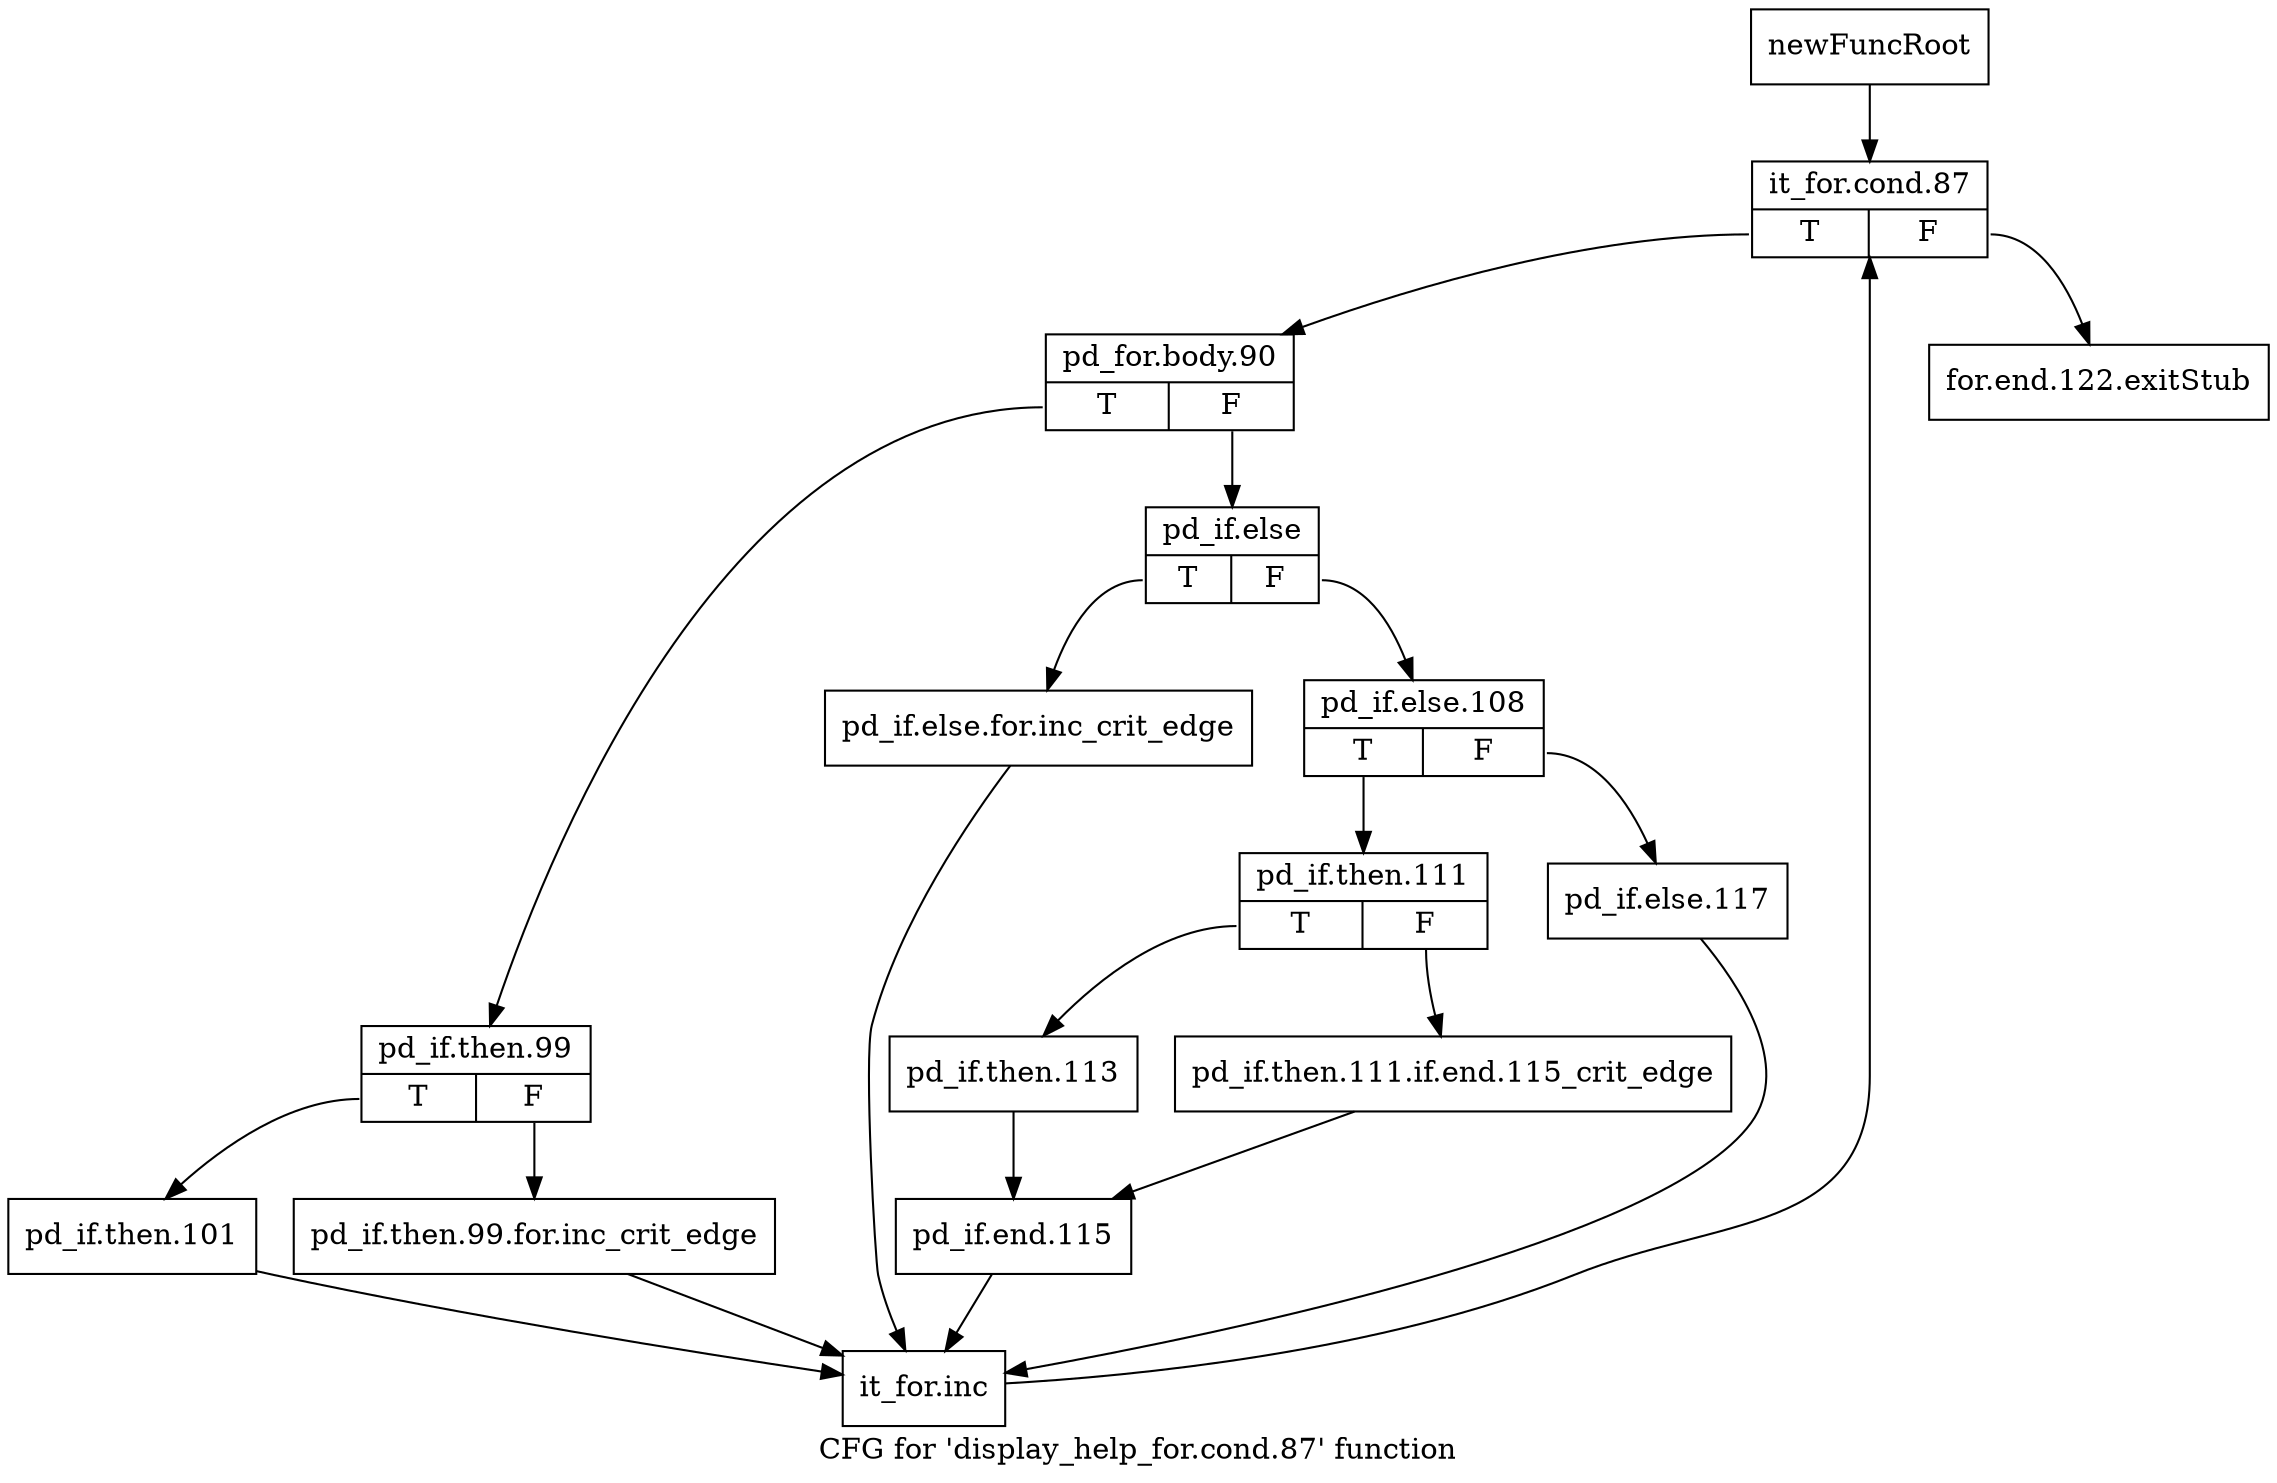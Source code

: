digraph "CFG for 'display_help_for.cond.87' function" {
	label="CFG for 'display_help_for.cond.87' function";

	Node0xc488080 [shape=record,label="{newFuncRoot}"];
	Node0xc488080 -> Node0xc495ea0;
	Node0xc495e50 [shape=record,label="{for.end.122.exitStub}"];
	Node0xc495ea0 [shape=record,label="{it_for.cond.87|{<s0>T|<s1>F}}"];
	Node0xc495ea0:s0 -> Node0xc495ef0;
	Node0xc495ea0:s1 -> Node0xc495e50;
	Node0xc495ef0 [shape=record,label="{pd_for.body.90|{<s0>T|<s1>F}}"];
	Node0xc495ef0:s0 -> Node0xc4961c0;
	Node0xc495ef0:s1 -> Node0xc495f40;
	Node0xc495f40 [shape=record,label="{pd_if.else|{<s0>T|<s1>F}}"];
	Node0xc495f40:s0 -> Node0xc496170;
	Node0xc495f40:s1 -> Node0xc495f90;
	Node0xc495f90 [shape=record,label="{pd_if.else.108|{<s0>T|<s1>F}}"];
	Node0xc495f90:s0 -> Node0xc496030;
	Node0xc495f90:s1 -> Node0xc495fe0;
	Node0xc495fe0 [shape=record,label="{pd_if.else.117}"];
	Node0xc495fe0 -> Node0xc4962b0;
	Node0xc496030 [shape=record,label="{pd_if.then.111|{<s0>T|<s1>F}}"];
	Node0xc496030:s0 -> Node0xc4960d0;
	Node0xc496030:s1 -> Node0xc496080;
	Node0xc496080 [shape=record,label="{pd_if.then.111.if.end.115_crit_edge}"];
	Node0xc496080 -> Node0xc496120;
	Node0xc4960d0 [shape=record,label="{pd_if.then.113}"];
	Node0xc4960d0 -> Node0xc496120;
	Node0xc496120 [shape=record,label="{pd_if.end.115}"];
	Node0xc496120 -> Node0xc4962b0;
	Node0xc496170 [shape=record,label="{pd_if.else.for.inc_crit_edge}"];
	Node0xc496170 -> Node0xc4962b0;
	Node0xc4961c0 [shape=record,label="{pd_if.then.99|{<s0>T|<s1>F}}"];
	Node0xc4961c0:s0 -> Node0xc496260;
	Node0xc4961c0:s1 -> Node0xc496210;
	Node0xc496210 [shape=record,label="{pd_if.then.99.for.inc_crit_edge}"];
	Node0xc496210 -> Node0xc4962b0;
	Node0xc496260 [shape=record,label="{pd_if.then.101}"];
	Node0xc496260 -> Node0xc4962b0;
	Node0xc4962b0 [shape=record,label="{it_for.inc}"];
	Node0xc4962b0 -> Node0xc495ea0;
}
